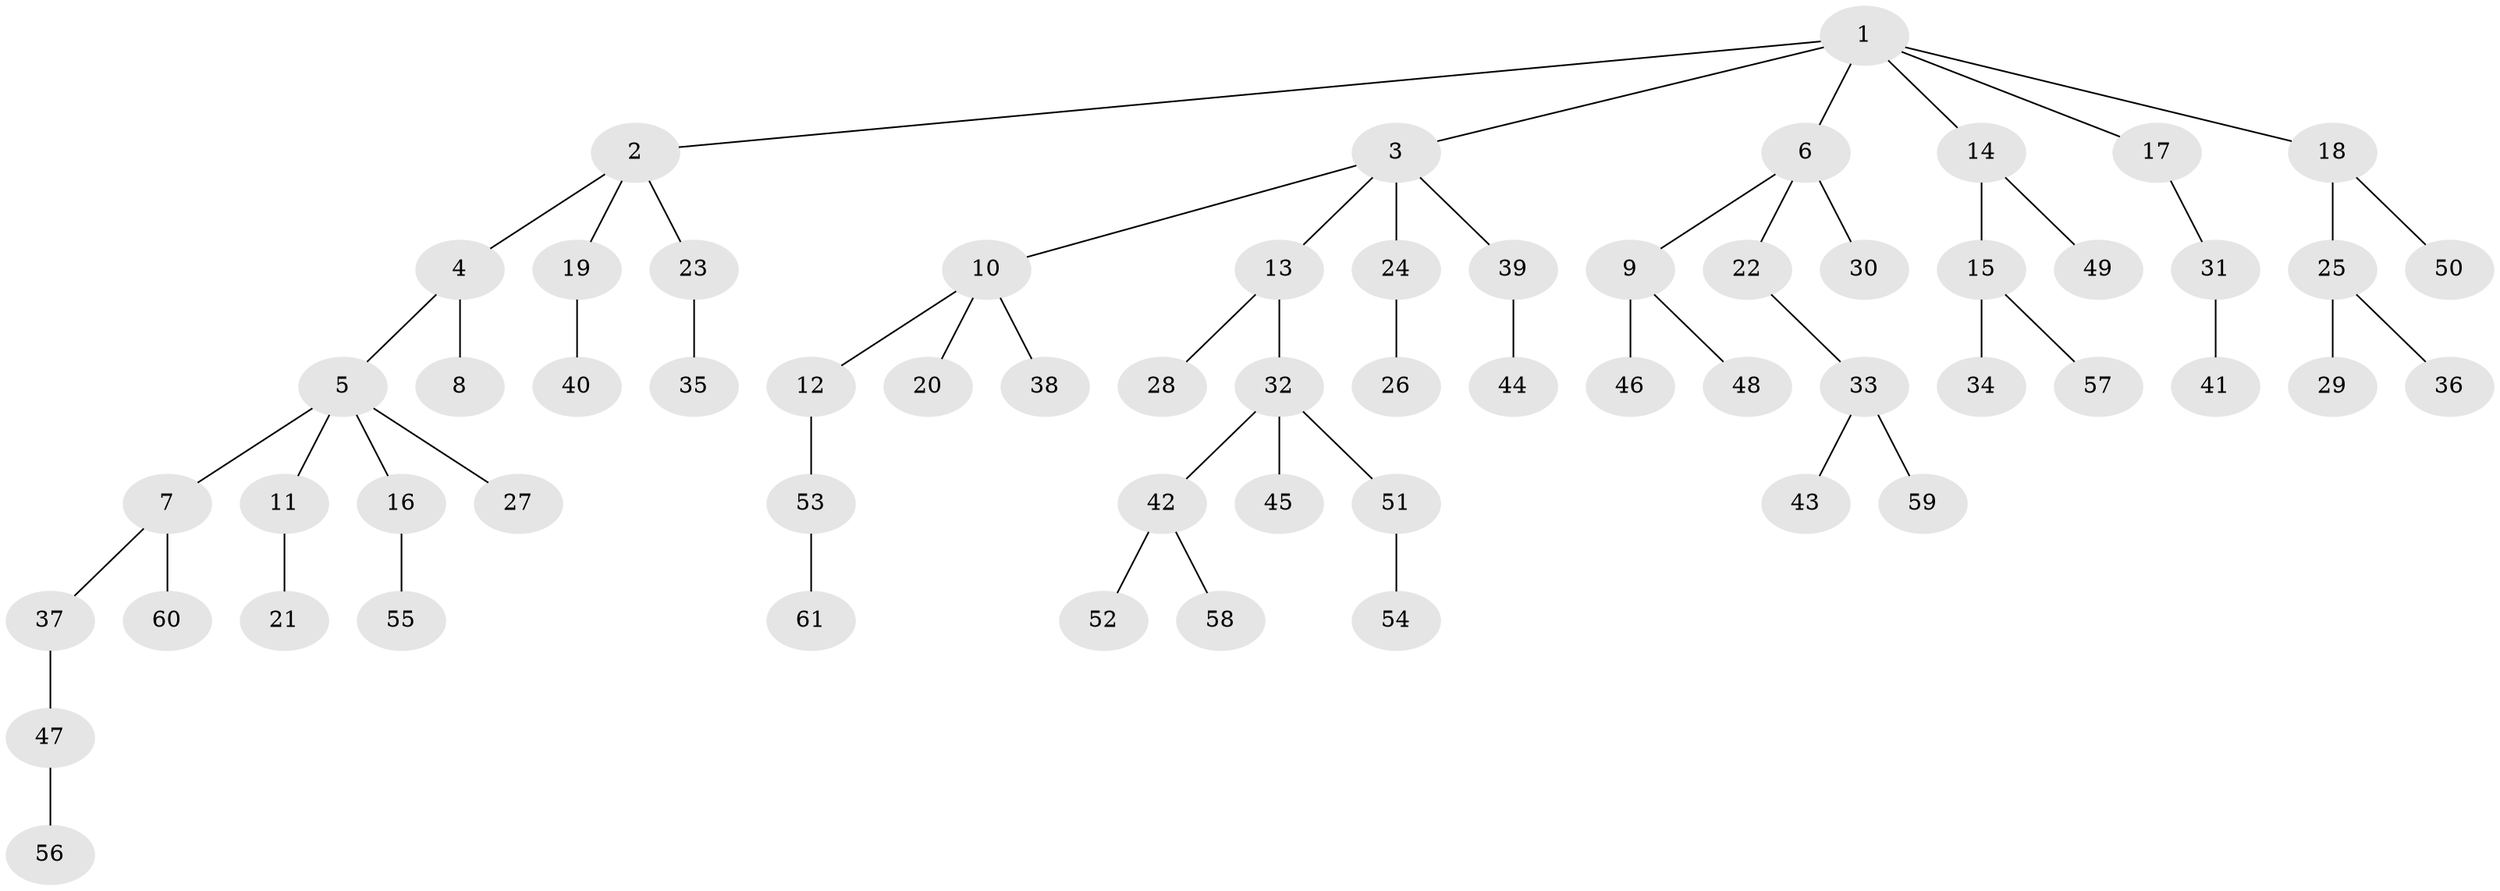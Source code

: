// Generated by graph-tools (version 1.1) at 2025/11/02/27/25 16:11:26]
// undirected, 61 vertices, 60 edges
graph export_dot {
graph [start="1"]
  node [color=gray90,style=filled];
  1;
  2;
  3;
  4;
  5;
  6;
  7;
  8;
  9;
  10;
  11;
  12;
  13;
  14;
  15;
  16;
  17;
  18;
  19;
  20;
  21;
  22;
  23;
  24;
  25;
  26;
  27;
  28;
  29;
  30;
  31;
  32;
  33;
  34;
  35;
  36;
  37;
  38;
  39;
  40;
  41;
  42;
  43;
  44;
  45;
  46;
  47;
  48;
  49;
  50;
  51;
  52;
  53;
  54;
  55;
  56;
  57;
  58;
  59;
  60;
  61;
  1 -- 2;
  1 -- 3;
  1 -- 6;
  1 -- 14;
  1 -- 17;
  1 -- 18;
  2 -- 4;
  2 -- 19;
  2 -- 23;
  3 -- 10;
  3 -- 13;
  3 -- 24;
  3 -- 39;
  4 -- 5;
  4 -- 8;
  5 -- 7;
  5 -- 11;
  5 -- 16;
  5 -- 27;
  6 -- 9;
  6 -- 22;
  6 -- 30;
  7 -- 37;
  7 -- 60;
  9 -- 46;
  9 -- 48;
  10 -- 12;
  10 -- 20;
  10 -- 38;
  11 -- 21;
  12 -- 53;
  13 -- 28;
  13 -- 32;
  14 -- 15;
  14 -- 49;
  15 -- 34;
  15 -- 57;
  16 -- 55;
  17 -- 31;
  18 -- 25;
  18 -- 50;
  19 -- 40;
  22 -- 33;
  23 -- 35;
  24 -- 26;
  25 -- 29;
  25 -- 36;
  31 -- 41;
  32 -- 42;
  32 -- 45;
  32 -- 51;
  33 -- 43;
  33 -- 59;
  37 -- 47;
  39 -- 44;
  42 -- 52;
  42 -- 58;
  47 -- 56;
  51 -- 54;
  53 -- 61;
}
